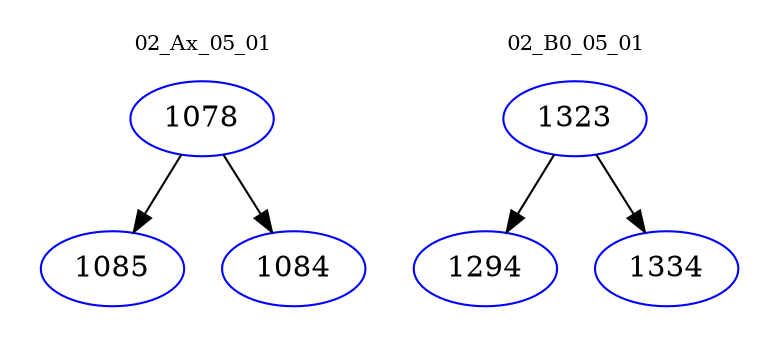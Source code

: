 digraph{
subgraph cluster_0 {
color = white
label = "02_Ax_05_01";
fontsize=10;
T0_1078 [label="1078", color="blue"]
T0_1078 -> T0_1085 [color="black"]
T0_1085 [label="1085", color="blue"]
T0_1078 -> T0_1084 [color="black"]
T0_1084 [label="1084", color="blue"]
}
subgraph cluster_1 {
color = white
label = "02_B0_05_01";
fontsize=10;
T1_1323 [label="1323", color="blue"]
T1_1323 -> T1_1294 [color="black"]
T1_1294 [label="1294", color="blue"]
T1_1323 -> T1_1334 [color="black"]
T1_1334 [label="1334", color="blue"]
}
}
